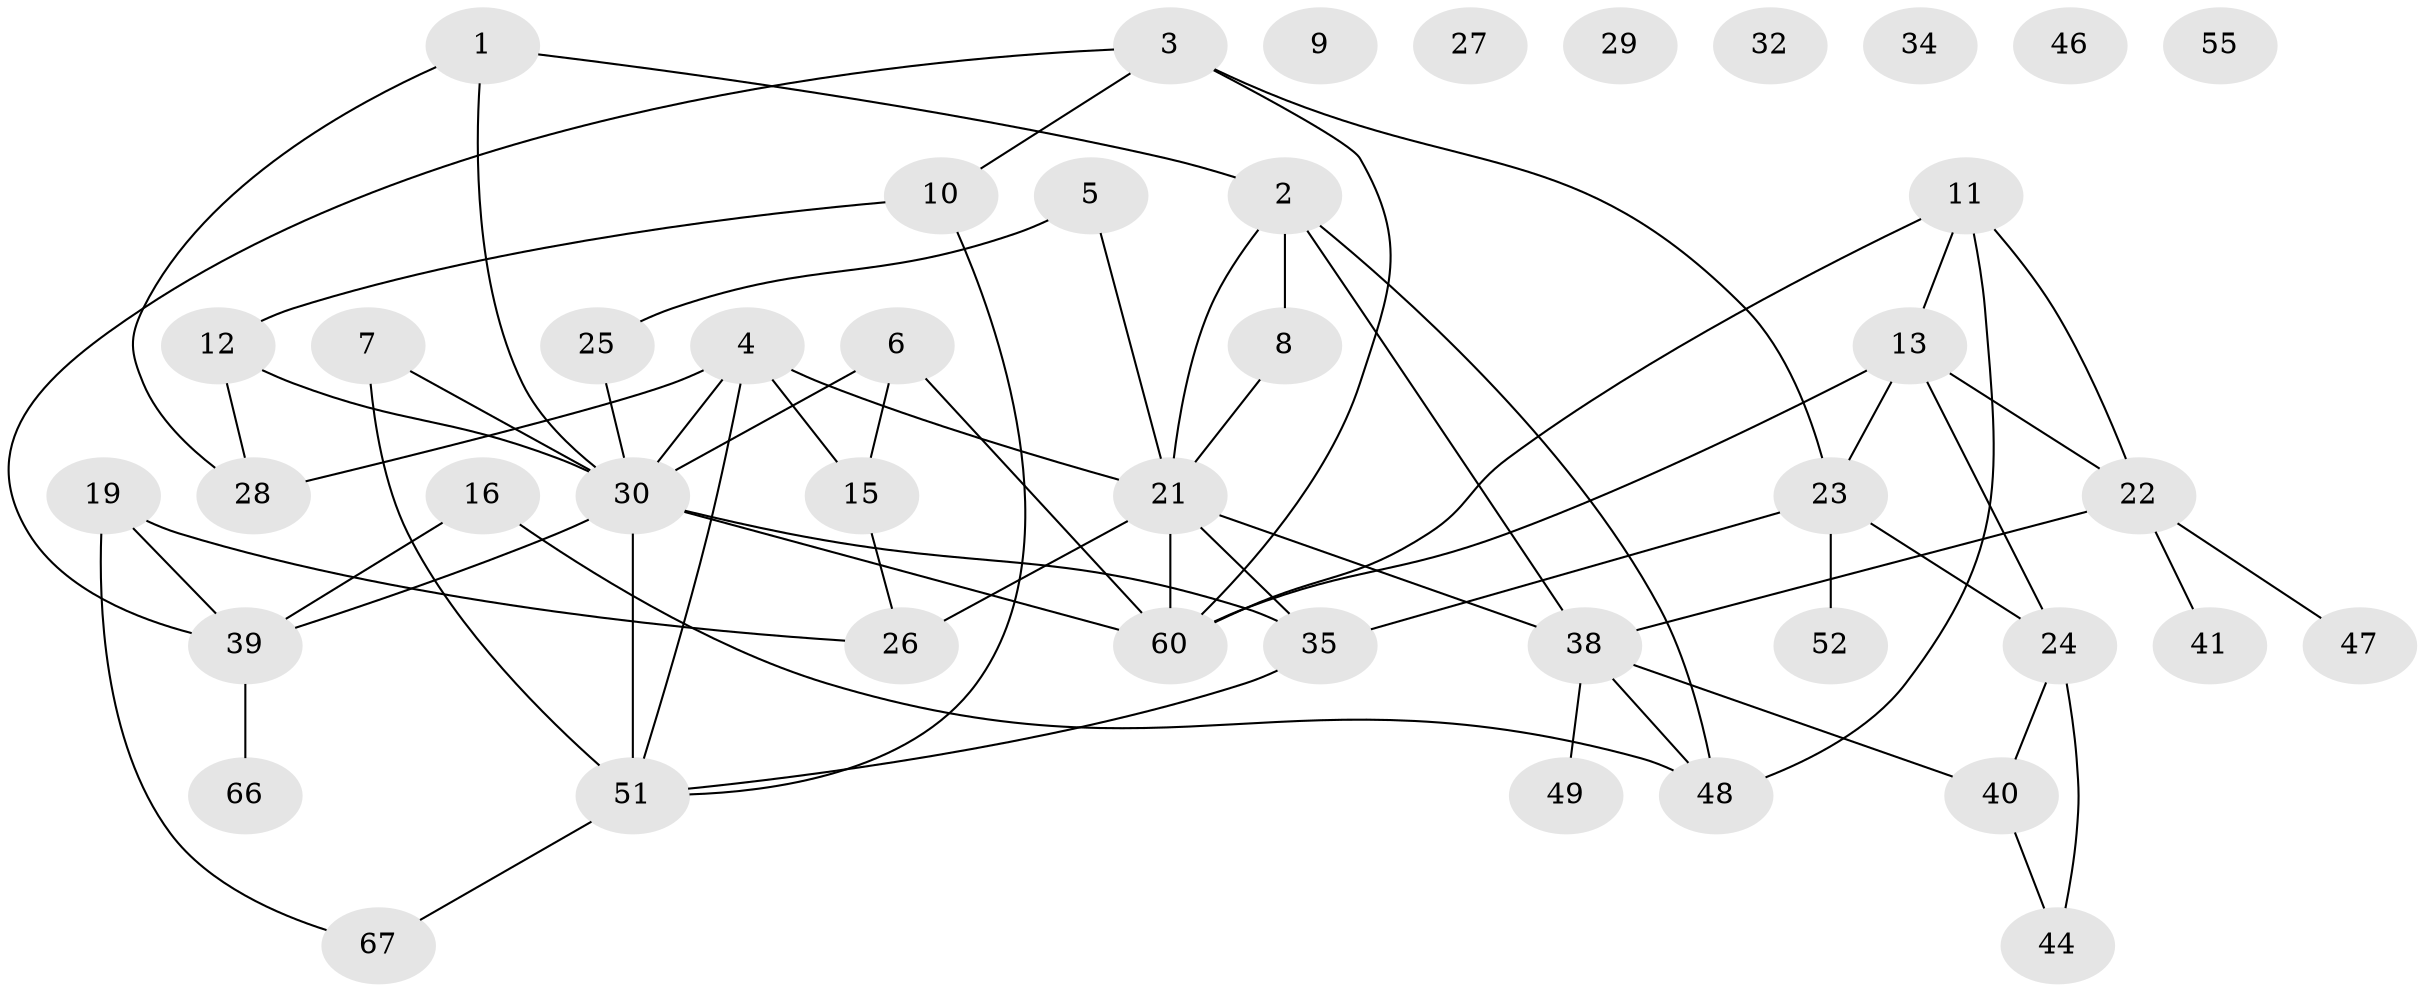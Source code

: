 // Generated by graph-tools (version 1.1) at 2025/23/03/03/25 07:23:26]
// undirected, 44 vertices, 66 edges
graph export_dot {
graph [start="1"]
  node [color=gray90,style=filled];
  1;
  2 [super="+20"];
  3 [super="+18"];
  4;
  5;
  6 [super="+14"];
  7 [super="+57"];
  8 [super="+65"];
  9;
  10 [super="+42"];
  11 [super="+17"];
  12;
  13 [super="+45"];
  15;
  16 [super="+36"];
  19 [super="+58"];
  21 [super="+63"];
  22 [super="+37"];
  23 [super="+33"];
  24 [super="+59"];
  25;
  26 [super="+56"];
  27;
  28 [super="+31"];
  29;
  30 [super="+54"];
  32;
  34;
  35 [super="+50"];
  38 [super="+62"];
  39 [super="+43"];
  40 [super="+53"];
  41;
  44;
  46;
  47;
  48;
  49;
  51 [super="+61"];
  52;
  55;
  60 [super="+64"];
  66;
  67;
  1 -- 2;
  1 -- 30;
  1 -- 28;
  2 -- 38;
  2 -- 48;
  2 -- 21;
  2 -- 8;
  3 -- 39;
  3 -- 10;
  3 -- 23;
  3 -- 60;
  4 -- 15;
  4 -- 30;
  4 -- 51;
  4 -- 21;
  4 -- 28;
  5 -- 25;
  5 -- 21;
  6 -- 15;
  6 -- 30;
  6 -- 60;
  7 -- 30;
  7 -- 51;
  8 -- 21;
  10 -- 12;
  10 -- 51;
  11 -- 13;
  11 -- 60;
  11 -- 48;
  11 -- 22;
  12 -- 28;
  12 -- 30;
  13 -- 22;
  13 -- 23;
  13 -- 60;
  13 -- 24;
  15 -- 26;
  16 -- 48;
  16 -- 39;
  19 -- 26;
  19 -- 67;
  19 -- 39;
  21 -- 35;
  21 -- 38;
  21 -- 26 [weight=2];
  21 -- 60;
  22 -- 41;
  22 -- 47;
  22 -- 38;
  23 -- 35;
  23 -- 52;
  23 -- 24;
  24 -- 40 [weight=2];
  24 -- 44;
  25 -- 30;
  30 -- 35;
  30 -- 39;
  30 -- 51 [weight=2];
  30 -- 60;
  35 -- 51;
  38 -- 49;
  38 -- 40;
  38 -- 48;
  39 -- 66;
  40 -- 44;
  51 -- 67;
}
